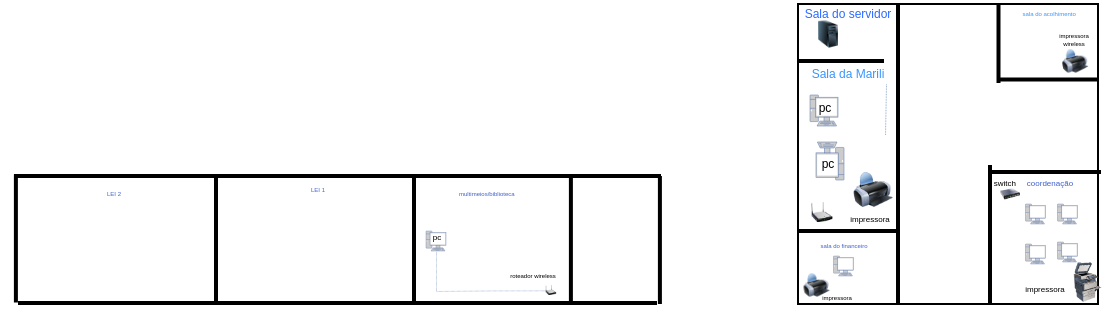 <mxfile version="24.7.12">
  <diagram name="Página-1" id="NS5U5-O65Im8d6U8z58Z">
    <mxGraphModel dx="389" dy="217" grid="1" gridSize="10" guides="1" tooltips="1" connect="1" arrows="1" fold="1" page="1" pageScale="1" pageWidth="827" pageHeight="1169" math="0" shadow="0">
      <root>
        <mxCell id="0" />
        <mxCell id="1" parent="0" />
        <mxCell id="0jPPomBYPSkBsWRgP7Vu-16" value="" style="rounded=0;whiteSpace=wrap;html=1;rotation=90;" vertex="1" parent="1">
          <mxGeometry x="550" y="170" width="150" height="150" as="geometry" />
        </mxCell>
        <mxCell id="-vuuoF5EBfhMEj6QQ887-2" value="&lt;font color=&quot;#2b6bff&quot;&gt;Sala do servidor&lt;/font&gt;" style="text;strokeColor=none;align=center;fillColor=none;html=1;verticalAlign=middle;whiteSpace=wrap;rounded=0;fontSize=6;" parent="1" vertex="1">
          <mxGeometry x="550" y="170" width="50" height="10" as="geometry" />
        </mxCell>
        <mxCell id="-vuuoF5EBfhMEj6QQ887-28" style="edgeStyle=orthogonalEdgeStyle;rounded=0;orthogonalLoop=1;jettySize=auto;html=1;endArrow=none;endFill=0;dashed=1;targetPerimeterSpacing=-5;sourcePerimeterSpacing=-3;dashPattern=1 1;jumpSize=15;strokeWidth=0.4;shadow=0;fillColor=#dae8fc;strokeColor=#6c8ebf;" parent="1" edge="1">
          <mxGeometry relative="1" as="geometry">
            <mxPoint x="594" y="210" as="sourcePoint" />
            <mxPoint x="593.508" y="235.5" as="targetPoint" />
          </mxGeometry>
        </mxCell>
        <mxCell id="-vuuoF5EBfhMEj6QQ887-8" value="" style="image;html=1;image=img/lib/clip_art/computers/Server_Tower_128x128.png;strokeWidth=3;" parent="1" vertex="1">
          <mxGeometry x="560" y="170" width="10" height="30" as="geometry" />
        </mxCell>
        <mxCell id="-vuuoF5EBfhMEj6QQ887-17" value="&lt;font&gt;Sala da Marili&lt;/font&gt;" style="text;strokeColor=none;align=center;fillColor=none;html=1;verticalAlign=middle;whiteSpace=wrap;rounded=0;fontSize=6;fontColor=#3895FF;" parent="1" vertex="1">
          <mxGeometry x="549.5" y="200" width="50" height="10" as="geometry" />
        </mxCell>
        <mxCell id="-vuuoF5EBfhMEj6QQ887-18" value="" style="fontColor=#0066CC;verticalAlign=top;verticalLabelPosition=bottom;labelPosition=center;align=center;html=1;outlineConnect=0;fillColor=#CCCCCC;strokeColor=#6881B3;gradientColor=none;gradientDirection=north;strokeWidth=2;shape=mxgraph.networks.pc;rotation=0;" parent="1" vertex="1">
          <mxGeometry x="556" y="215.5" width="14" height="15.5" as="geometry" />
        </mxCell>
        <mxCell id="-vuuoF5EBfhMEj6QQ887-19" value="" style="fontColor=#0066CC;verticalAlign=top;verticalLabelPosition=bottom;labelPosition=center;align=center;html=1;outlineConnect=0;fillColor=#CCCCCC;strokeColor=#6881B3;gradientColor=none;gradientDirection=north;strokeWidth=2;shape=mxgraph.networks.pc;rotation=-180;" parent="1" vertex="1">
          <mxGeometry x="559" y="239" width="14" height="19" as="geometry" />
        </mxCell>
        <mxCell id="-vuuoF5EBfhMEj6QQ887-20" value="" style="image;html=1;image=img/lib/clip_art/computers/Printer_128x128.png" parent="1" vertex="1">
          <mxGeometry x="577.75" y="252" width="19.5" height="21.5" as="geometry" />
        </mxCell>
        <mxCell id="-vuuoF5EBfhMEj6QQ887-21" value="pc" style="text;strokeColor=none;align=center;fillColor=none;html=1;verticalAlign=middle;whiteSpace=wrap;rounded=0;fontSize=6;" parent="1" vertex="1">
          <mxGeometry x="557" y="219.5" width="13" height="4" as="geometry" />
        </mxCell>
        <mxCell id="-vuuoF5EBfhMEj6QQ887-22" value="pc" style="text;strokeColor=none;align=center;fillColor=none;html=1;verticalAlign=middle;whiteSpace=wrap;rounded=0;fontSize=6;" parent="1" vertex="1">
          <mxGeometry x="556" y="248" width="18" height="4" as="geometry" />
        </mxCell>
        <mxCell id="-vuuoF5EBfhMEj6QQ887-23" value="impressora" style="text;strokeColor=none;align=center;fillColor=none;html=1;verticalAlign=middle;whiteSpace=wrap;rounded=0;fontSize=4;" parent="1" vertex="1">
          <mxGeometry x="657.25" y="312" width="33" height="2" as="geometry" />
        </mxCell>
        <mxCell id="-vuuoF5EBfhMEj6QQ887-39" value="switch&amp;nbsp;" style="text;strokeColor=none;align=center;fillColor=none;html=1;verticalAlign=middle;whiteSpace=wrap;rounded=0;fontSize=4;" parent="1" vertex="1">
          <mxGeometry x="644.25" y="259" width="19.5" height="2" as="geometry" />
        </mxCell>
        <mxCell id="-vuuoF5EBfhMEj6QQ887-40" value="&lt;font style=&quot;font-size: 4px;&quot; color=&quot;#3f60cc&quot;&gt;coordenação&lt;/font&gt;" style="text;strokeColor=none;align=center;fillColor=none;html=1;verticalAlign=middle;whiteSpace=wrap;rounded=0;fontSize=5;fontColor=#cc3838;" parent="1" vertex="1">
          <mxGeometry x="651" y="254" width="50" height="10" as="geometry" />
        </mxCell>
        <mxCell id="-vuuoF5EBfhMEj6QQ887-48" value="" style="image;html=1;image=img/lib/clip_art/computers/Printer_Commercial_128x128.png" parent="1" vertex="1">
          <mxGeometry x="679.75" y="299" width="30" height="20" as="geometry" />
        </mxCell>
        <mxCell id="-vuuoF5EBfhMEj6QQ887-49" value="impressora" style="text;strokeColor=none;align=center;fillColor=none;html=1;verticalAlign=middle;whiteSpace=wrap;rounded=0;fontSize=4;" parent="1" vertex="1">
          <mxGeometry x="576" y="277" width="19.5" height="2" as="geometry" />
        </mxCell>
        <mxCell id="-vuuoF5EBfhMEj6QQ887-65" value="" style="image;html=1;image=img/lib/clip_art/computers/Printer_128x128.png" parent="1" vertex="1">
          <mxGeometry x="682.05" y="192.5" width="13" height="12" as="geometry" />
        </mxCell>
        <mxCell id="-vuuoF5EBfhMEj6QQ887-66" value="impressora&lt;div&gt;wireless&lt;/div&gt;" style="text;strokeColor=none;align=center;fillColor=none;html=1;verticalAlign=middle;whiteSpace=wrap;rounded=0;fontSize=3;" parent="1" vertex="1">
          <mxGeometry x="678.75" y="186.5" width="18.3" height="2" as="geometry" />
        </mxCell>
        <mxCell id="-vuuoF5EBfhMEj6QQ887-67" value="&lt;font style=&quot;font-size: 3px;&quot;&gt;sala do acolhimento&amp;nbsp;&lt;/font&gt;" style="text;strokeColor=none;align=center;fillColor=none;html=1;verticalAlign=middle;whiteSpace=wrap;rounded=0;fontSize=2;fontColor=#3895FF;" parent="1" vertex="1">
          <mxGeometry x="658.25" y="173.5" width="35.5" height="3" as="geometry" />
        </mxCell>
        <mxCell id="-vuuoF5EBfhMEj6QQ887-69" value="" style="image;html=1;image=img/lib/clip_art/networking/Switch_128x128.png" parent="1" vertex="1">
          <mxGeometry x="651" y="260" width="10" height="10" as="geometry" />
        </mxCell>
        <mxCell id="-vuuoF5EBfhMEj6QQ887-73" value="" style="image;html=1;image=img/lib/clip_art/networking/Wireless_Router_N_128x128.png" parent="1" vertex="1">
          <mxGeometry x="552" y="269" width="20" height="10" as="geometry" />
        </mxCell>
        <mxCell id="-vuuoF5EBfhMEj6QQ887-74" value="&lt;font style=&quot;font-size: 3px;&quot;&gt;roteador wireless&lt;/font&gt;" style="text;strokeColor=none;align=center;fillColor=none;html=1;verticalAlign=middle;whiteSpace=wrap;rounded=0;fontSize=4;" parent="1" vertex="1">
          <mxGeometry x="403.95" y="304.5" width="26.5" height="2" as="geometry" />
        </mxCell>
        <mxCell id="-vuuoF5EBfhMEj6QQ887-82" value="" style="fontColor=#0066CC;verticalAlign=top;verticalLabelPosition=bottom;labelPosition=center;align=center;html=1;outlineConnect=0;fillColor=#CCCCCC;strokeColor=#6881B3;gradientColor=none;gradientDirection=north;strokeWidth=2;shape=mxgraph.networks.pc;rotation=0;" parent="1" vertex="1">
          <mxGeometry x="567.75" y="296" width="10" height="10" as="geometry" />
        </mxCell>
        <mxCell id="-vuuoF5EBfhMEj6QQ887-85" value="" style="image;html=1;image=img/lib/clip_art/computers/Printer_128x128.png" parent="1" vertex="1">
          <mxGeometry x="552.75" y="304.5" width="13" height="12" as="geometry" />
        </mxCell>
        <mxCell id="-vuuoF5EBfhMEj6QQ887-86" value="impressora" style="text;strokeColor=none;align=center;fillColor=none;html=1;verticalAlign=middle;whiteSpace=wrap;rounded=0;fontSize=3;" parent="1" vertex="1">
          <mxGeometry x="553" y="315.5" width="33" height="2" as="geometry" />
        </mxCell>
        <mxCell id="RXinSmK6hJTp8Dc33npK-2" value="" style="line;strokeWidth=2;direction=south;html=1;rotation=90;" parent="1" vertex="1">
          <mxGeometry x="314.25" y="94.25" width="11" height="323.5" as="geometry" />
        </mxCell>
        <mxCell id="RXinSmK6hJTp8Dc33npK-3" value="&lt;font style=&quot;font-size: 3px;&quot; color=&quot;#3f60cc&quot;&gt;&amp;nbsp;multimeios/biblioteca&lt;/font&gt;" style="text;strokeColor=none;align=center;fillColor=none;html=1;verticalAlign=middle;whiteSpace=wrap;rounded=0;fontSize=4;fontColor=#cc3838;" parent="1" vertex="1">
          <mxGeometry x="374" y="261" width="40" height="8.5" as="geometry" />
        </mxCell>
        <mxCell id="RXinSmK6hJTp8Dc33npK-4" value="" style="fontColor=#0066CC;verticalAlign=top;verticalLabelPosition=bottom;labelPosition=center;align=center;html=1;outlineConnect=0;fillColor=#CCCCCC;strokeColor=#6881B3;gradientColor=none;gradientDirection=north;strokeWidth=2;shape=mxgraph.networks.pc;rotation=0;" parent="1" vertex="1">
          <mxGeometry x="364" y="283.5" width="10" height="10" as="geometry" />
        </mxCell>
        <mxCell id="RXinSmK6hJTp8Dc33npK-5" value="pc" style="text;strokeColor=none;align=center;fillColor=none;html=1;verticalAlign=middle;whiteSpace=wrap;rounded=0;fontSize=4;" parent="1" vertex="1">
          <mxGeometry x="365" y="286" width="9" height="2.5" as="geometry" />
        </mxCell>
        <mxCell id="RXinSmK6hJTp8Dc33npK-9" style="edgeStyle=orthogonalEdgeStyle;rounded=0;orthogonalLoop=1;jettySize=auto;html=1;strokeColor=#6c8ebf;strokeWidth=0.3;endArrow=none;endFill=0;jumpSize=10;targetPerimeterSpacing=0;dashed=1;dashPattern=1 1;startSize=4;endSize=9;fillColor=#dae8fc;exitX=0.26;exitY=0.534;exitDx=0;exitDy=0;exitPerimeter=0;" parent="1" source="RXinSmK6hJTp8Dc33npK-6" target="RXinSmK6hJTp8Dc33npK-4" edge="1">
          <mxGeometry relative="1" as="geometry" />
        </mxCell>
        <mxCell id="RXinSmK6hJTp8Dc33npK-6" value="" style="image;html=1;image=img/lib/clip_art/networking/Wireless_Router_N_128x128.png" parent="1" vertex="1">
          <mxGeometry x="422.45" y="310.5" width="8" height="5" as="geometry" />
        </mxCell>
        <mxCell id="0jPPomBYPSkBsWRgP7Vu-10" value="" style="line;strokeWidth=2;direction=south;html=1;" vertex="1" parent="1">
          <mxGeometry x="474.95" y="256" width="12" height="64" as="geometry" />
        </mxCell>
        <mxCell id="0jPPomBYPSkBsWRgP7Vu-12" value="" style="line;strokeWidth=2;direction=south;html=1;rotation=90;" vertex="1" parent="1">
          <mxGeometry x="313.75" y="159.75" width="12" height="319.5" as="geometry" />
        </mxCell>
        <mxCell id="0jPPomBYPSkBsWRgP7Vu-18" value="" style="line;strokeWidth=2;direction=south;html=1;rotation=90;" vertex="1" parent="1">
          <mxGeometry x="565.75" y="177.25" width="12" height="42.5" as="geometry" />
        </mxCell>
        <mxCell id="0jPPomBYPSkBsWRgP7Vu-19" value="" style="line;strokeWidth=2;direction=south;html=1;" vertex="1" parent="1">
          <mxGeometry x="594" y="170" width="12" height="29" as="geometry" />
        </mxCell>
        <mxCell id="0jPPomBYPSkBsWRgP7Vu-20" value="" style="line;strokeWidth=2;direction=south;html=1;" vertex="1" parent="1">
          <mxGeometry x="594" y="199" width="12" height="121" as="geometry" />
        </mxCell>
        <mxCell id="0jPPomBYPSkBsWRgP7Vu-22" value="" style="line;strokeWidth=2;direction=south;html=1;rotation=90;" vertex="1" parent="1">
          <mxGeometry x="667.75" y="226.25" width="12" height="55.5" as="geometry" />
        </mxCell>
        <mxCell id="0jPPomBYPSkBsWRgP7Vu-23" value="" style="line;strokeWidth=2;direction=south;html=1;rotation=-180;" vertex="1" parent="1">
          <mxGeometry x="640" y="250.5" width="12" height="69.5" as="geometry" />
        </mxCell>
        <mxCell id="0jPPomBYPSkBsWRgP7Vu-31" value="" style="fontColor=#0066CC;verticalAlign=top;verticalLabelPosition=bottom;labelPosition=center;align=center;html=1;outlineConnect=0;fillColor=#CCCCCC;strokeColor=#6881B3;gradientColor=none;gradientDirection=north;strokeWidth=2;shape=mxgraph.networks.pc;rotation=0;" vertex="1" parent="1">
          <mxGeometry x="679.75" y="270" width="10" height="10" as="geometry" />
        </mxCell>
        <mxCell id="0jPPomBYPSkBsWRgP7Vu-32" value="" style="fontColor=#0066CC;verticalAlign=top;verticalLabelPosition=bottom;labelPosition=center;align=center;html=1;outlineConnect=0;fillColor=#CCCCCC;strokeColor=#6881B3;gradientColor=none;gradientDirection=north;strokeWidth=2;shape=mxgraph.networks.pc;rotation=0;" vertex="1" parent="1">
          <mxGeometry x="663.75" y="270" width="10" height="10" as="geometry" />
        </mxCell>
        <mxCell id="0jPPomBYPSkBsWRgP7Vu-33" value="" style="fontColor=#0066CC;verticalAlign=top;verticalLabelPosition=bottom;labelPosition=center;align=center;html=1;outlineConnect=0;fillColor=#CCCCCC;strokeColor=#6881B3;gradientColor=none;gradientDirection=north;strokeWidth=2;shape=mxgraph.networks.pc;rotation=0;" vertex="1" parent="1">
          <mxGeometry x="679.75" y="289" width="10" height="10" as="geometry" />
        </mxCell>
        <mxCell id="0jPPomBYPSkBsWRgP7Vu-35" value="" style="fontColor=#0066CC;verticalAlign=top;verticalLabelPosition=bottom;labelPosition=center;align=center;html=1;outlineConnect=0;fillColor=#CCCCCC;strokeColor=#6881B3;gradientColor=none;gradientDirection=north;strokeWidth=2;shape=mxgraph.networks.pc;rotation=0;" vertex="1" parent="1">
          <mxGeometry x="663.75" y="290" width="10" height="10" as="geometry" />
        </mxCell>
        <mxCell id="0jPPomBYPSkBsWRgP7Vu-44" value="" style="line;strokeWidth=2;direction=south;html=1;rotation=90;" vertex="1" parent="1">
          <mxGeometry x="668.5" y="182.75" width="12" height="50" as="geometry" />
        </mxCell>
        <mxCell id="0jPPomBYPSkBsWRgP7Vu-45" value="" style="line;strokeWidth=2;direction=south;html=1;rotation=-180;" vertex="1" parent="1">
          <mxGeometry x="644.25" y="169.5" width="12" height="40" as="geometry" />
        </mxCell>
        <mxCell id="0jPPomBYPSkBsWRgP7Vu-49" style="edgeStyle=none;rounded=0;orthogonalLoop=1;jettySize=auto;html=1;exitX=0.25;exitY=0;exitDx=0;exitDy=0;" edge="1" parent="1" source="-vuuoF5EBfhMEj6QQ887-65" target="-vuuoF5EBfhMEj6QQ887-65">
          <mxGeometry relative="1" as="geometry" />
        </mxCell>
        <mxCell id="0jPPomBYPSkBsWRgP7Vu-50" value="" style="line;strokeWidth=2;direction=south;html=1;rotation=90;" vertex="1" parent="1">
          <mxGeometry x="568.5" y="258.5" width="12" height="50" as="geometry" />
        </mxCell>
        <mxCell id="0jPPomBYPSkBsWRgP7Vu-51" value="&lt;font color=&quot;#3f60cc&quot; style=&quot;font-size: 3px;&quot;&gt;sala do financeiro&lt;/font&gt;" style="text;strokeColor=none;align=center;fillColor=none;html=1;verticalAlign=middle;whiteSpace=wrap;rounded=0;fontSize=4;fontColor=#cc3838;" vertex="1" parent="1">
          <mxGeometry x="547.75" y="286" width="50" height="10" as="geometry" />
        </mxCell>
        <mxCell id="0jPPomBYPSkBsWRgP7Vu-56" value="" style="line;strokeWidth=2;direction=south;html=1;" vertex="1" parent="1">
          <mxGeometry x="430.45" y="256.5" width="12" height="64" as="geometry" />
        </mxCell>
        <mxCell id="0jPPomBYPSkBsWRgP7Vu-63" value="" style="line;strokeWidth=2;direction=south;html=1;" vertex="1" parent="1">
          <mxGeometry x="352" y="256" width="12" height="64" as="geometry" />
        </mxCell>
        <mxCell id="0jPPomBYPSkBsWRgP7Vu-64" value="" style="line;strokeWidth=2;direction=south;html=1;" vertex="1" parent="1">
          <mxGeometry x="152.95" y="255.25" width="12" height="64" as="geometry" />
        </mxCell>
        <mxCell id="0jPPomBYPSkBsWRgP7Vu-65" value="" style="line;strokeWidth=2;direction=south;html=1;" vertex="1" parent="1">
          <mxGeometry x="253" y="256.5" width="12" height="64" as="geometry" />
        </mxCell>
        <mxCell id="0jPPomBYPSkBsWRgP7Vu-66" value="&lt;font style=&quot;font-size: 3px;&quot; color=&quot;#3f60cc&quot;&gt;LEI 1&lt;/font&gt;" style="text;strokeColor=none;align=center;fillColor=none;html=1;verticalAlign=middle;whiteSpace=wrap;rounded=0;fontSize=4;fontColor=#cc3838;" vertex="1" parent="1">
          <mxGeometry x="290" y="259" width="40" height="8.5" as="geometry" />
        </mxCell>
        <mxCell id="0jPPomBYPSkBsWRgP7Vu-67" value="&lt;font style=&quot;font-size: 3px;&quot; color=&quot;#3f60cc&quot;&gt;LEI 2&lt;/font&gt;" style="text;strokeColor=none;align=center;fillColor=none;html=1;verticalAlign=middle;whiteSpace=wrap;rounded=0;fontSize=4;fontColor=#cc3838;" vertex="1" parent="1">
          <mxGeometry x="188" y="261" width="40" height="8.5" as="geometry" />
        </mxCell>
      </root>
    </mxGraphModel>
  </diagram>
</mxfile>
